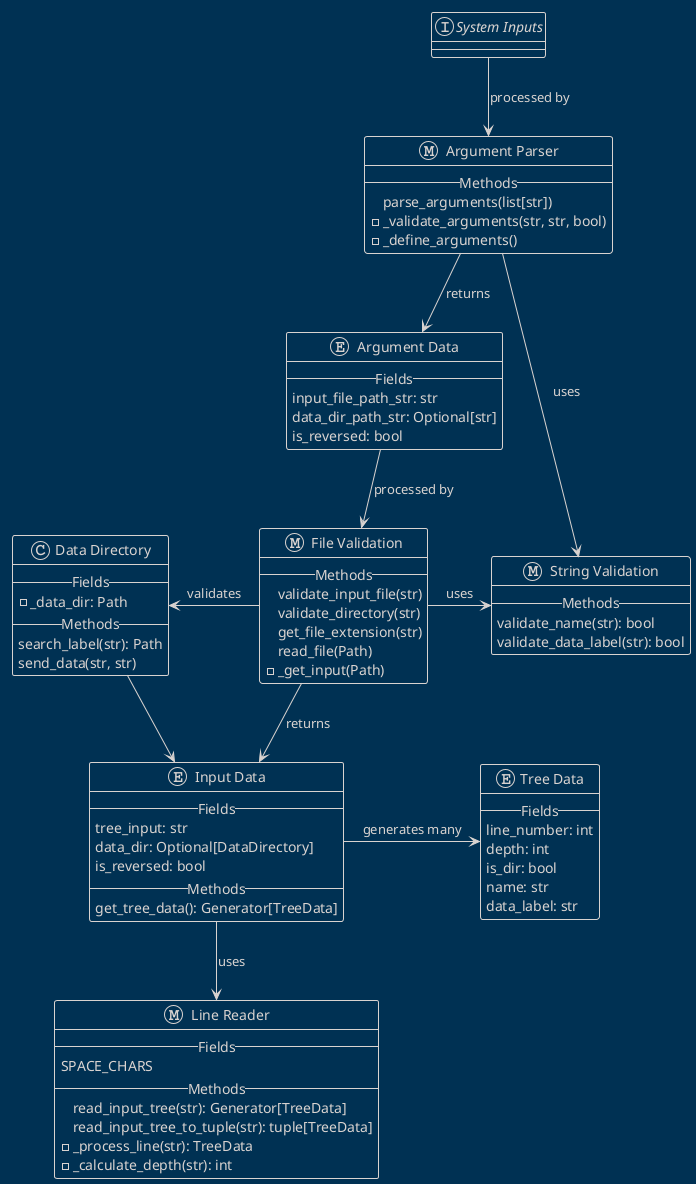 @startuml
!theme blueprint

entity "Argument Data" as ARGDATA {
	__ Fields __
	input_file_path_str: str
    data_dir_path_str: Optional[str]
    is_reversed: bool
}

metaclass "Argument Parser" as ARGPARSE {
	__ Methods __
	parse_arguments(list[str])
	- _validate_arguments(str, str, bool)
	- _define_arguments()
}

class "Data Directory" as DATADIR {
	__ Fields __
	- _data_dir: Path
	__ Methods __
	search_label(str): Path
	send_data(str, str)
}

metaclass "File Validation" as FILEVAL {
	__ Methods __
	validate_input_file(str)
	validate_directory(str)
	get_file_extension(str)
	read_file(Path)
	- _get_input(Path)
}

entity "Input Data" as INDATA {
	__ Fields __
	tree_input: str
    data_dir: Optional[DataDirectory]
    is_reversed: bool
	__ Methods __
	get_tree_data(): Generator[TreeData]
}

metaclass "Line Reader" as LINEREAD {
	__ Fields __
	SPACE_CHARS
	__ Methods __
	read_input_tree(str): Generator[TreeData]
	read_input_tree_to_tuple(str): tuple[TreeData]
	- _process_line(str): TreeData
	- _calculate_depth(str): int
}

metaclass "String Validation" as STRVAL {
	__ Methods __
	validate_name(str): bool
	validate_data_label(str): bool
}

interface "System Inputs" as SYS

entity "Tree Data" as TREEDATA {
	__ Fields __
	line_number: int
	depth: int
    is_dir: bool
    name: str
    data_label: str
}

SYS --> ARGPARSE : "processed by"

ARGPARSE --> ARGDATA : returns
ARGPARSE -right-> STRVAL : uses

ARGDATA --> FILEVAL : "processed by"

DATADIR --> INDATA

FILEVAL --> INDATA : returns
FILEVAL -right-> STRVAL : uses
FILEVAL -left-> DATADIR : validates

INDATA --> LINEREAD : uses
INDATA -right-> TREEDATA : "generates many"

@enduml
